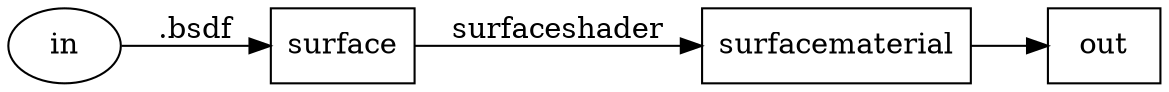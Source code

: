 digraph {
  rankdir = LR;
    NG_convert_BSDF_material_surfacematerial [label= "surfacematerial"];
    NG_convert_BSDF_material_surfacematerial[shape = box];
    NG_convert_BSDF_material_surfacematerial ->     NG_convert_BSDF_material_out;
    NG_convert_BSDF_material_out [label= "out"];
    NG_convert_BSDF_material_out[shape = box]; 
    NG_convert_BSDF_material_surface [label= "surface"];
    NG_convert_BSDF_material_surface[shape = box];
    NG_convert_BSDF_material_surface ->     NG_convert_BSDF_material_surfacematerial [label= "surfaceshader"];
    NG_convert_BSDF_material_surfacematerial [label= "surfacematerial"];
    NG_convert_BSDF_material_surfacematerial[shape = box]; 
    NG_convert_BSDF_material_inINT [label="in"];
    NG_convert_BSDF_material_inINT [shape = ellipse];
    NG_convert_BSDF_material_surface [label="surface"];
    NG_convert_BSDF_material_inINT -> NG_convert_BSDF_material_surface [label=".bsdf"];
}
